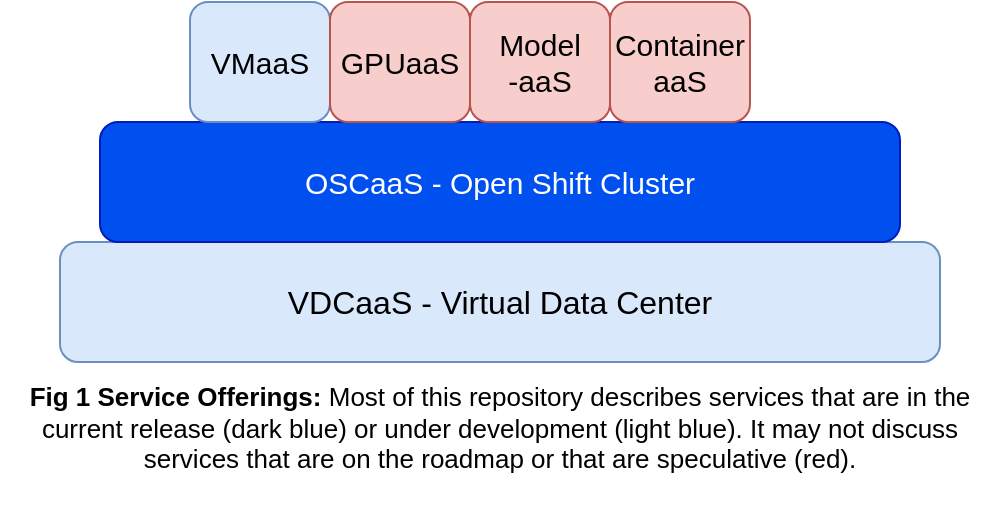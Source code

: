 <mxfile version="28.1.2">
  <diagram name="Page-1" id="aWMe-eOobzP_0gBUppJS">
    <mxGraphModel dx="945" dy="631" grid="1" gridSize="10" guides="1" tooltips="1" connect="1" arrows="1" fold="1" page="1" pageScale="1" pageWidth="850" pageHeight="1100" math="0" shadow="0">
      <root>
        <mxCell id="0" />
        <mxCell id="1" parent="0" />
        <mxCell id="BUDvxL6_Eut-VegypJK3-1" value="VDCaaS - Virtual Data Center" style="rounded=1;whiteSpace=wrap;html=1;fillColor=#dae8fc;strokeColor=#6c8ebf;fontSize=16;" parent="1" vertex="1">
          <mxGeometry x="40" y="487" width="440" height="60" as="geometry" />
        </mxCell>
        <mxCell id="BUDvxL6_Eut-VegypJK3-2" value="OSCaaS - Open Shift Cluster" style="rounded=1;whiteSpace=wrap;html=1;fillColor=#0050ef;fontColor=#ffffff;strokeColor=#001DBC;fontSize=15;" parent="1" vertex="1">
          <mxGeometry x="60" y="427" width="400" height="60" as="geometry" />
        </mxCell>
        <mxCell id="BUDvxL6_Eut-VegypJK3-3" value="VMaaS" style="rounded=1;whiteSpace=wrap;html=1;fillColor=#dae8fc;strokeColor=#6c8ebf;fontSize=15;" parent="1" vertex="1">
          <mxGeometry x="105" y="367" width="70" height="60" as="geometry" />
        </mxCell>
        <mxCell id="BUDvxL6_Eut-VegypJK3-5" value="GPUaaS" style="rounded=1;whiteSpace=wrap;html=1;fillColor=#f8cecc;strokeColor=#b85450;fontSize=15;" parent="1" vertex="1">
          <mxGeometry x="175" y="367" width="70" height="60" as="geometry" />
        </mxCell>
        <mxCell id="BUDvxL6_Eut-VegypJK3-6" value="Container&lt;div&gt;aaS&lt;/div&gt;" style="rounded=1;whiteSpace=wrap;html=1;fillColor=#f8cecc;strokeColor=#b85450;fontSize=15;" parent="1" vertex="1">
          <mxGeometry x="315" y="367" width="70" height="60" as="geometry" />
        </mxCell>
        <mxCell id="BUDvxL6_Eut-VegypJK3-7" value="Model&lt;div&gt;-aaS&lt;/div&gt;" style="rounded=1;whiteSpace=wrap;html=1;fillColor=#f8cecc;strokeColor=#b85450;fontSize=15;" parent="1" vertex="1">
          <mxGeometry x="245" y="367" width="70" height="60" as="geometry" />
        </mxCell>
        <mxCell id="BUDvxL6_Eut-VegypJK3-8" value="&lt;b&gt;Fig 1 Service Offerings:&lt;/b&gt; Most of this repository describes services that are in the current release (dark blue) or under development (light blue). It may not discuss services that are on the roadmap or that are speculative (red)." style="text;html=1;align=center;verticalAlign=middle;whiteSpace=wrap;rounded=0;fontSize=13;" parent="1" vertex="1">
          <mxGeometry x="10" y="540" width="500" height="80" as="geometry" />
        </mxCell>
      </root>
    </mxGraphModel>
  </diagram>
</mxfile>
